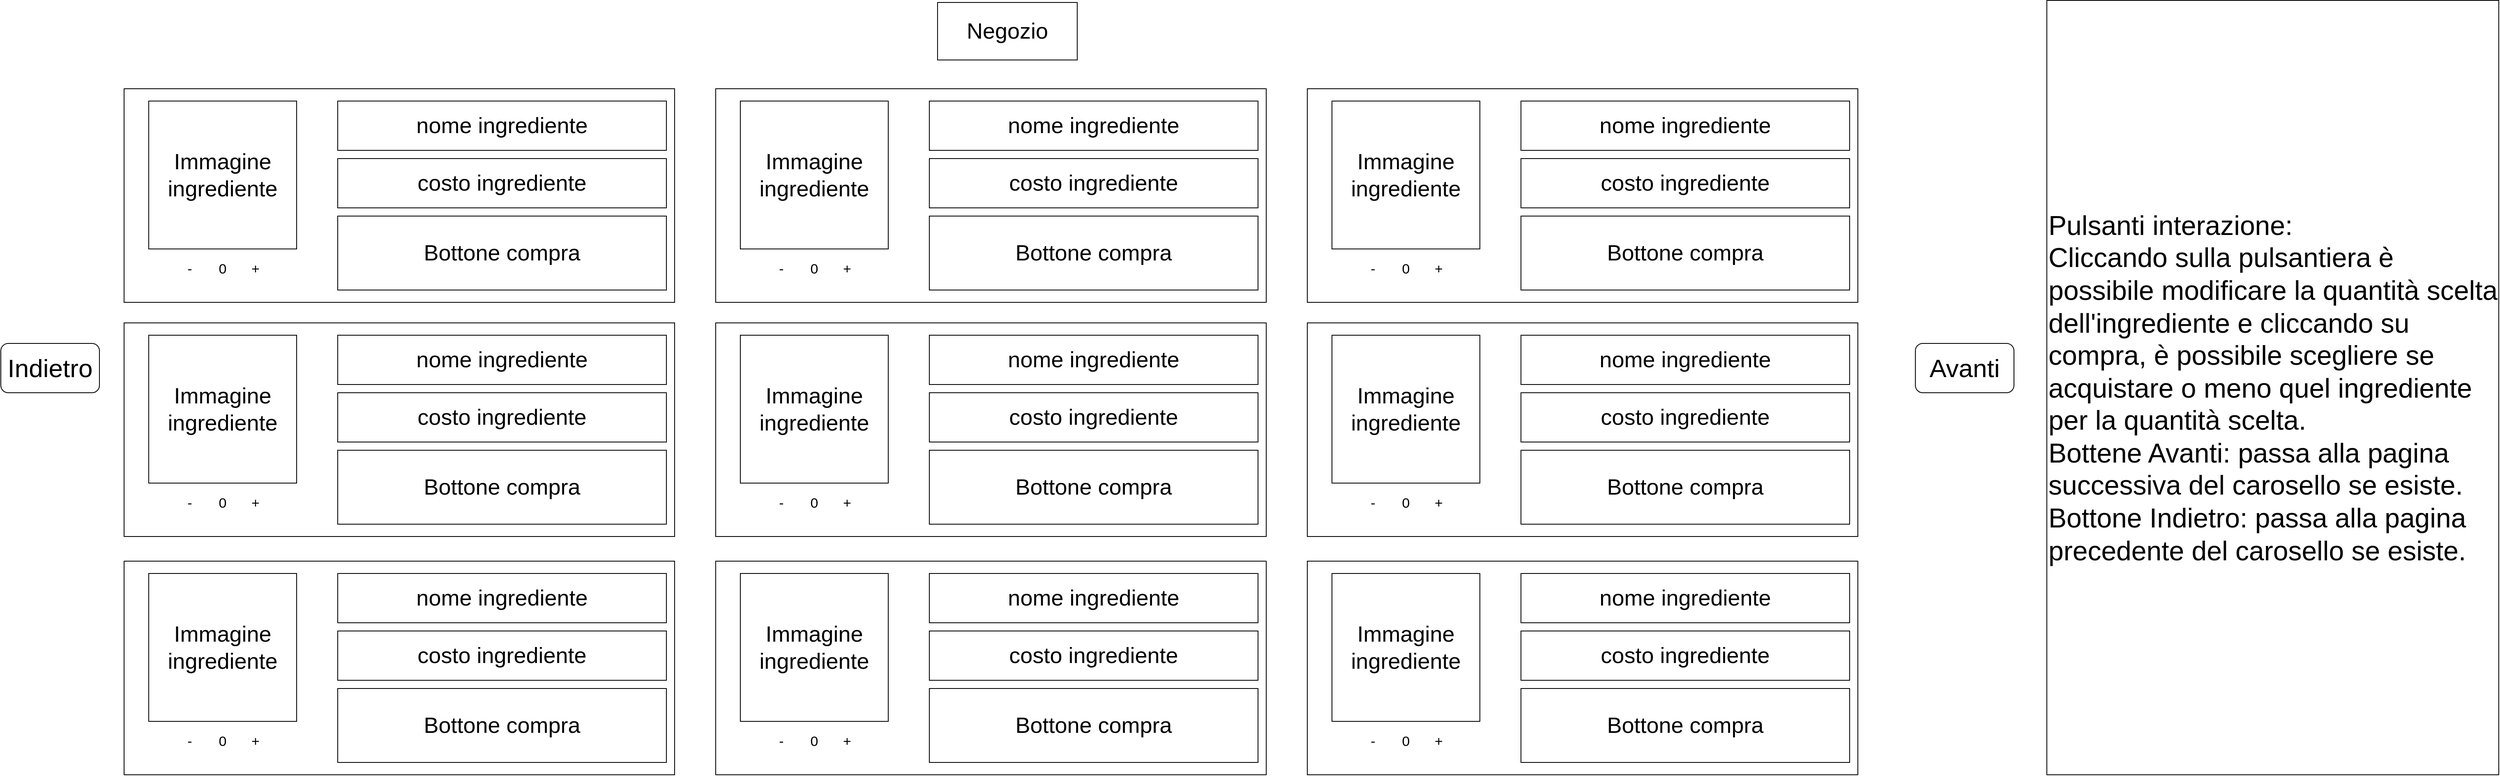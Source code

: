 <mxfile version="20.0.1" type="device"><diagram id="aA4I5rEJxAq8oSttPZhY" name="Page-1"><mxGraphModel dx="6538" dy="3064" grid="1" gridSize="10" guides="1" tooltips="1" connect="1" arrows="1" fold="1" page="1" pageScale="1" pageWidth="850" pageHeight="1100" math="0" shadow="0"><root><mxCell id="0"/><mxCell id="1" parent="0"/><mxCell id="Hg9CnbqYS3wwIlNU3SLc-2" value="Negozio" style="rounded=0;whiteSpace=wrap;html=1;fontSize=27;" parent="1" vertex="1"><mxGeometry x="400" y="130" width="170" height="70" as="geometry"/></mxCell><mxCell id="Hg9CnbqYS3wwIlNU3SLc-3" value="&lt;font style=&quot;font-size: 33px;&quot;&gt;Pulsanti interazione:&lt;br&gt;Cliccando sulla pulsantiera è possibile modificare la quantità scelta dell'ingrediente e cliccando su compra, è possibile scegliere se acquistare o meno quel ingrediente per la quantità scelta.&lt;br&gt;Bottene Avanti: passa alla pagina successiva del carosello se esiste.&lt;br&gt;Bottone Indietro: passa alla pagina precedente del carosello se esiste.&lt;br&gt;&lt;/font&gt;" style="rounded=0;whiteSpace=wrap;html=1;fontSize=27;align=left;" parent="1" vertex="1"><mxGeometry x="1750" y="127.5" width="550" height="942.5" as="geometry"/></mxCell><mxCell id="Hg9CnbqYS3wwIlNU3SLc-4" value="" style="whiteSpace=wrap;html=1;" parent="1" vertex="1"><mxGeometry x="-590" y="235" width="670" height="260" as="geometry"/></mxCell><mxCell id="Hg9CnbqYS3wwIlNU3SLc-6" value="costo ingrediente" style="rounded=0;whiteSpace=wrap;html=1;fontSize=27;" parent="1" vertex="1"><mxGeometry x="-330" y="320" width="400" height="60" as="geometry"/></mxCell><mxCell id="Hg9CnbqYS3wwIlNU3SLc-7" value="Bottone compra" style="rounded=0;whiteSpace=wrap;html=1;fontSize=27;" parent="1" vertex="1"><mxGeometry x="-330" y="390" width="400" height="90" as="geometry"/></mxCell><mxCell id="Hg9CnbqYS3wwIlNU3SLc-8" value="Immagine ingrediente" style="rounded=0;whiteSpace=wrap;html=1;fontSize=27;" parent="1" vertex="1"><mxGeometry x="-560" y="250" width="180" height="180" as="geometry"/></mxCell><mxCell id="Hg9CnbqYS3wwIlNU3SLc-9" value="nome ingrediente" style="rounded=0;whiteSpace=wrap;html=1;fontSize=27;" parent="1" vertex="1"><mxGeometry x="-330" y="250" width="400" height="60" as="geometry"/></mxCell><mxCell id="hRL1Z4_oeQ-nI1b88NKK-1" value="&lt;font style=&quot;font-size: 17px;&quot;&gt;0&lt;/font&gt;" style="text;html=1;strokeColor=none;fillColor=none;align=center;verticalAlign=middle;whiteSpace=wrap;rounded=0;" parent="1" vertex="1"><mxGeometry x="-500" y="440" width="60" height="30" as="geometry"/></mxCell><mxCell id="hRL1Z4_oeQ-nI1b88NKK-2" value="&lt;font style=&quot;font-size: 17px;&quot;&gt;+&lt;/font&gt;" style="text;html=1;strokeColor=none;fillColor=none;align=center;verticalAlign=middle;whiteSpace=wrap;rounded=0;" parent="1" vertex="1"><mxGeometry x="-460" y="440" width="60" height="30" as="geometry"/></mxCell><mxCell id="hRL1Z4_oeQ-nI1b88NKK-3" value="&lt;font style=&quot;font-size: 17px;&quot;&gt;-&lt;/font&gt;" style="text;html=1;strokeColor=none;fillColor=none;align=center;verticalAlign=middle;whiteSpace=wrap;rounded=0;" parent="1" vertex="1"><mxGeometry x="-540" y="440" width="60" height="30" as="geometry"/></mxCell><mxCell id="hRL1Z4_oeQ-nI1b88NKK-4" value="" style="whiteSpace=wrap;html=1;" parent="1" vertex="1"><mxGeometry x="-590" y="520" width="670" height="260" as="geometry"/></mxCell><mxCell id="hRL1Z4_oeQ-nI1b88NKK-5" value="costo ingrediente" style="rounded=0;whiteSpace=wrap;html=1;fontSize=27;" parent="1" vertex="1"><mxGeometry x="-330" y="605" width="400" height="60" as="geometry"/></mxCell><mxCell id="hRL1Z4_oeQ-nI1b88NKK-6" value="Bottone compra" style="rounded=0;whiteSpace=wrap;html=1;fontSize=27;" parent="1" vertex="1"><mxGeometry x="-330" y="675" width="400" height="90" as="geometry"/></mxCell><mxCell id="hRL1Z4_oeQ-nI1b88NKK-7" value="Immagine ingrediente" style="rounded=0;whiteSpace=wrap;html=1;fontSize=27;" parent="1" vertex="1"><mxGeometry x="-560" y="535" width="180" height="180" as="geometry"/></mxCell><mxCell id="hRL1Z4_oeQ-nI1b88NKK-8" value="nome ingrediente" style="rounded=0;whiteSpace=wrap;html=1;fontSize=27;" parent="1" vertex="1"><mxGeometry x="-330" y="535" width="400" height="60" as="geometry"/></mxCell><mxCell id="hRL1Z4_oeQ-nI1b88NKK-9" value="&lt;font style=&quot;font-size: 17px;&quot;&gt;0&lt;/font&gt;" style="text;html=1;strokeColor=none;fillColor=none;align=center;verticalAlign=middle;whiteSpace=wrap;rounded=0;" parent="1" vertex="1"><mxGeometry x="-500" y="725" width="60" height="30" as="geometry"/></mxCell><mxCell id="hRL1Z4_oeQ-nI1b88NKK-10" value="&lt;font style=&quot;font-size: 17px;&quot;&gt;+&lt;/font&gt;" style="text;html=1;strokeColor=none;fillColor=none;align=center;verticalAlign=middle;whiteSpace=wrap;rounded=0;" parent="1" vertex="1"><mxGeometry x="-460" y="725" width="60" height="30" as="geometry"/></mxCell><mxCell id="hRL1Z4_oeQ-nI1b88NKK-11" value="&lt;font style=&quot;font-size: 17px;&quot;&gt;-&lt;/font&gt;" style="text;html=1;strokeColor=none;fillColor=none;align=center;verticalAlign=middle;whiteSpace=wrap;rounded=0;" parent="1" vertex="1"><mxGeometry x="-540" y="725" width="60" height="30" as="geometry"/></mxCell><mxCell id="OKqNMYxqL_7pIeflUTwT-1" value="" style="whiteSpace=wrap;html=1;" vertex="1" parent="1"><mxGeometry x="-590" y="810" width="670" height="260" as="geometry"/></mxCell><mxCell id="OKqNMYxqL_7pIeflUTwT-2" value="costo ingrediente" style="rounded=0;whiteSpace=wrap;html=1;fontSize=27;" vertex="1" parent="1"><mxGeometry x="-330" y="895" width="400" height="60" as="geometry"/></mxCell><mxCell id="OKqNMYxqL_7pIeflUTwT-3" value="Bottone compra" style="rounded=0;whiteSpace=wrap;html=1;fontSize=27;" vertex="1" parent="1"><mxGeometry x="-330" y="965" width="400" height="90" as="geometry"/></mxCell><mxCell id="OKqNMYxqL_7pIeflUTwT-4" value="Immagine ingrediente" style="rounded=0;whiteSpace=wrap;html=1;fontSize=27;" vertex="1" parent="1"><mxGeometry x="-560" y="825" width="180" height="180" as="geometry"/></mxCell><mxCell id="OKqNMYxqL_7pIeflUTwT-5" value="nome ingrediente" style="rounded=0;whiteSpace=wrap;html=1;fontSize=27;" vertex="1" parent="1"><mxGeometry x="-330" y="825" width="400" height="60" as="geometry"/></mxCell><mxCell id="OKqNMYxqL_7pIeflUTwT-6" value="&lt;font style=&quot;font-size: 17px;&quot;&gt;0&lt;/font&gt;" style="text;html=1;strokeColor=none;fillColor=none;align=center;verticalAlign=middle;whiteSpace=wrap;rounded=0;" vertex="1" parent="1"><mxGeometry x="-500" y="1015" width="60" height="30" as="geometry"/></mxCell><mxCell id="OKqNMYxqL_7pIeflUTwT-7" value="&lt;font style=&quot;font-size: 17px;&quot;&gt;+&lt;/font&gt;" style="text;html=1;strokeColor=none;fillColor=none;align=center;verticalAlign=middle;whiteSpace=wrap;rounded=0;" vertex="1" parent="1"><mxGeometry x="-460" y="1015" width="60" height="30" as="geometry"/></mxCell><mxCell id="OKqNMYxqL_7pIeflUTwT-8" value="&lt;font style=&quot;font-size: 17px;&quot;&gt;-&lt;/font&gt;" style="text;html=1;strokeColor=none;fillColor=none;align=center;verticalAlign=middle;whiteSpace=wrap;rounded=0;" vertex="1" parent="1"><mxGeometry x="-540" y="1015" width="60" height="30" as="geometry"/></mxCell><mxCell id="OKqNMYxqL_7pIeflUTwT-17" value="" style="whiteSpace=wrap;html=1;" vertex="1" parent="1"><mxGeometry x="130" y="235" width="670" height="260" as="geometry"/></mxCell><mxCell id="OKqNMYxqL_7pIeflUTwT-18" value="costo ingrediente" style="rounded=0;whiteSpace=wrap;html=1;fontSize=27;" vertex="1" parent="1"><mxGeometry x="390" y="320" width="400" height="60" as="geometry"/></mxCell><mxCell id="OKqNMYxqL_7pIeflUTwT-19" value="Bottone compra" style="rounded=0;whiteSpace=wrap;html=1;fontSize=27;" vertex="1" parent="1"><mxGeometry x="390" y="390" width="400" height="90" as="geometry"/></mxCell><mxCell id="OKqNMYxqL_7pIeflUTwT-20" value="Immagine ingrediente" style="rounded=0;whiteSpace=wrap;html=1;fontSize=27;" vertex="1" parent="1"><mxGeometry x="160" y="250" width="180" height="180" as="geometry"/></mxCell><mxCell id="OKqNMYxqL_7pIeflUTwT-21" value="nome ingrediente" style="rounded=0;whiteSpace=wrap;html=1;fontSize=27;" vertex="1" parent="1"><mxGeometry x="390" y="250" width="400" height="60" as="geometry"/></mxCell><mxCell id="OKqNMYxqL_7pIeflUTwT-22" value="&lt;font style=&quot;font-size: 17px;&quot;&gt;0&lt;/font&gt;" style="text;html=1;strokeColor=none;fillColor=none;align=center;verticalAlign=middle;whiteSpace=wrap;rounded=0;" vertex="1" parent="1"><mxGeometry x="220" y="440" width="60" height="30" as="geometry"/></mxCell><mxCell id="OKqNMYxqL_7pIeflUTwT-23" value="&lt;font style=&quot;font-size: 17px;&quot;&gt;+&lt;/font&gt;" style="text;html=1;strokeColor=none;fillColor=none;align=center;verticalAlign=middle;whiteSpace=wrap;rounded=0;" vertex="1" parent="1"><mxGeometry x="260" y="440" width="60" height="30" as="geometry"/></mxCell><mxCell id="OKqNMYxqL_7pIeflUTwT-24" value="&lt;font style=&quot;font-size: 17px;&quot;&gt;-&lt;/font&gt;" style="text;html=1;strokeColor=none;fillColor=none;align=center;verticalAlign=middle;whiteSpace=wrap;rounded=0;" vertex="1" parent="1"><mxGeometry x="180" y="440" width="60" height="30" as="geometry"/></mxCell><mxCell id="OKqNMYxqL_7pIeflUTwT-25" value="" style="whiteSpace=wrap;html=1;" vertex="1" parent="1"><mxGeometry x="130" y="520" width="670" height="260" as="geometry"/></mxCell><mxCell id="OKqNMYxqL_7pIeflUTwT-26" value="costo ingrediente" style="rounded=0;whiteSpace=wrap;html=1;fontSize=27;" vertex="1" parent="1"><mxGeometry x="390" y="605" width="400" height="60" as="geometry"/></mxCell><mxCell id="OKqNMYxqL_7pIeflUTwT-27" value="Bottone compra" style="rounded=0;whiteSpace=wrap;html=1;fontSize=27;" vertex="1" parent="1"><mxGeometry x="390" y="675" width="400" height="90" as="geometry"/></mxCell><mxCell id="OKqNMYxqL_7pIeflUTwT-28" value="Immagine ingrediente" style="rounded=0;whiteSpace=wrap;html=1;fontSize=27;" vertex="1" parent="1"><mxGeometry x="160" y="535" width="180" height="180" as="geometry"/></mxCell><mxCell id="OKqNMYxqL_7pIeflUTwT-29" value="nome ingrediente" style="rounded=0;whiteSpace=wrap;html=1;fontSize=27;" vertex="1" parent="1"><mxGeometry x="390" y="535" width="400" height="60" as="geometry"/></mxCell><mxCell id="OKqNMYxqL_7pIeflUTwT-30" value="&lt;font style=&quot;font-size: 17px;&quot;&gt;0&lt;/font&gt;" style="text;html=1;strokeColor=none;fillColor=none;align=center;verticalAlign=middle;whiteSpace=wrap;rounded=0;" vertex="1" parent="1"><mxGeometry x="220" y="725" width="60" height="30" as="geometry"/></mxCell><mxCell id="OKqNMYxqL_7pIeflUTwT-31" value="&lt;font style=&quot;font-size: 17px;&quot;&gt;+&lt;/font&gt;" style="text;html=1;strokeColor=none;fillColor=none;align=center;verticalAlign=middle;whiteSpace=wrap;rounded=0;" vertex="1" parent="1"><mxGeometry x="260" y="725" width="60" height="30" as="geometry"/></mxCell><mxCell id="OKqNMYxqL_7pIeflUTwT-32" value="&lt;font style=&quot;font-size: 17px;&quot;&gt;-&lt;/font&gt;" style="text;html=1;strokeColor=none;fillColor=none;align=center;verticalAlign=middle;whiteSpace=wrap;rounded=0;" vertex="1" parent="1"><mxGeometry x="180" y="725" width="60" height="30" as="geometry"/></mxCell><mxCell id="OKqNMYxqL_7pIeflUTwT-33" value="" style="whiteSpace=wrap;html=1;" vertex="1" parent="1"><mxGeometry x="130" y="810" width="670" height="260" as="geometry"/></mxCell><mxCell id="OKqNMYxqL_7pIeflUTwT-34" value="costo ingrediente" style="rounded=0;whiteSpace=wrap;html=1;fontSize=27;" vertex="1" parent="1"><mxGeometry x="390" y="895" width="400" height="60" as="geometry"/></mxCell><mxCell id="OKqNMYxqL_7pIeflUTwT-35" value="Bottone compra" style="rounded=0;whiteSpace=wrap;html=1;fontSize=27;" vertex="1" parent="1"><mxGeometry x="390" y="965" width="400" height="90" as="geometry"/></mxCell><mxCell id="OKqNMYxqL_7pIeflUTwT-36" value="Immagine ingrediente" style="rounded=0;whiteSpace=wrap;html=1;fontSize=27;" vertex="1" parent="1"><mxGeometry x="160" y="825" width="180" height="180" as="geometry"/></mxCell><mxCell id="OKqNMYxqL_7pIeflUTwT-37" value="nome ingrediente" style="rounded=0;whiteSpace=wrap;html=1;fontSize=27;" vertex="1" parent="1"><mxGeometry x="390" y="825" width="400" height="60" as="geometry"/></mxCell><mxCell id="OKqNMYxqL_7pIeflUTwT-38" value="&lt;font style=&quot;font-size: 17px;&quot;&gt;0&lt;/font&gt;" style="text;html=1;strokeColor=none;fillColor=none;align=center;verticalAlign=middle;whiteSpace=wrap;rounded=0;" vertex="1" parent="1"><mxGeometry x="220" y="1015" width="60" height="30" as="geometry"/></mxCell><mxCell id="OKqNMYxqL_7pIeflUTwT-39" value="&lt;font style=&quot;font-size: 17px;&quot;&gt;+&lt;/font&gt;" style="text;html=1;strokeColor=none;fillColor=none;align=center;verticalAlign=middle;whiteSpace=wrap;rounded=0;" vertex="1" parent="1"><mxGeometry x="260" y="1015" width="60" height="30" as="geometry"/></mxCell><mxCell id="OKqNMYxqL_7pIeflUTwT-40" value="&lt;font style=&quot;font-size: 17px;&quot;&gt;-&lt;/font&gt;" style="text;html=1;strokeColor=none;fillColor=none;align=center;verticalAlign=middle;whiteSpace=wrap;rounded=0;" vertex="1" parent="1"><mxGeometry x="180" y="1015" width="60" height="30" as="geometry"/></mxCell><mxCell id="OKqNMYxqL_7pIeflUTwT-41" value="" style="whiteSpace=wrap;html=1;" vertex="1" parent="1"><mxGeometry x="850" y="235" width="670" height="260" as="geometry"/></mxCell><mxCell id="OKqNMYxqL_7pIeflUTwT-42" value="costo ingrediente" style="rounded=0;whiteSpace=wrap;html=1;fontSize=27;" vertex="1" parent="1"><mxGeometry x="1110" y="320" width="400" height="60" as="geometry"/></mxCell><mxCell id="OKqNMYxqL_7pIeflUTwT-43" value="Bottone compra" style="rounded=0;whiteSpace=wrap;html=1;fontSize=27;" vertex="1" parent="1"><mxGeometry x="1110" y="390" width="400" height="90" as="geometry"/></mxCell><mxCell id="OKqNMYxqL_7pIeflUTwT-44" value="Immagine ingrediente" style="rounded=0;whiteSpace=wrap;html=1;fontSize=27;" vertex="1" parent="1"><mxGeometry x="880" y="250" width="180" height="180" as="geometry"/></mxCell><mxCell id="OKqNMYxqL_7pIeflUTwT-45" value="nome ingrediente" style="rounded=0;whiteSpace=wrap;html=1;fontSize=27;" vertex="1" parent="1"><mxGeometry x="1110" y="250" width="400" height="60" as="geometry"/></mxCell><mxCell id="OKqNMYxqL_7pIeflUTwT-46" value="&lt;font style=&quot;font-size: 17px;&quot;&gt;0&lt;/font&gt;" style="text;html=1;strokeColor=none;fillColor=none;align=center;verticalAlign=middle;whiteSpace=wrap;rounded=0;" vertex="1" parent="1"><mxGeometry x="940" y="440" width="60" height="30" as="geometry"/></mxCell><mxCell id="OKqNMYxqL_7pIeflUTwT-47" value="&lt;font style=&quot;font-size: 17px;&quot;&gt;+&lt;/font&gt;" style="text;html=1;strokeColor=none;fillColor=none;align=center;verticalAlign=middle;whiteSpace=wrap;rounded=0;" vertex="1" parent="1"><mxGeometry x="980" y="440" width="60" height="30" as="geometry"/></mxCell><mxCell id="OKqNMYxqL_7pIeflUTwT-48" value="&lt;font style=&quot;font-size: 17px;&quot;&gt;-&lt;/font&gt;" style="text;html=1;strokeColor=none;fillColor=none;align=center;verticalAlign=middle;whiteSpace=wrap;rounded=0;" vertex="1" parent="1"><mxGeometry x="900" y="440" width="60" height="30" as="geometry"/></mxCell><mxCell id="OKqNMYxqL_7pIeflUTwT-49" value="" style="whiteSpace=wrap;html=1;" vertex="1" parent="1"><mxGeometry x="850" y="520" width="670" height="260" as="geometry"/></mxCell><mxCell id="OKqNMYxqL_7pIeflUTwT-50" value="costo ingrediente" style="rounded=0;whiteSpace=wrap;html=1;fontSize=27;" vertex="1" parent="1"><mxGeometry x="1110" y="605" width="400" height="60" as="geometry"/></mxCell><mxCell id="OKqNMYxqL_7pIeflUTwT-51" value="Bottone compra" style="rounded=0;whiteSpace=wrap;html=1;fontSize=27;" vertex="1" parent="1"><mxGeometry x="1110" y="675" width="400" height="90" as="geometry"/></mxCell><mxCell id="OKqNMYxqL_7pIeflUTwT-52" value="Immagine ingrediente" style="rounded=0;whiteSpace=wrap;html=1;fontSize=27;" vertex="1" parent="1"><mxGeometry x="880" y="535" width="180" height="180" as="geometry"/></mxCell><mxCell id="OKqNMYxqL_7pIeflUTwT-53" value="nome ingrediente" style="rounded=0;whiteSpace=wrap;html=1;fontSize=27;" vertex="1" parent="1"><mxGeometry x="1110" y="535" width="400" height="60" as="geometry"/></mxCell><mxCell id="OKqNMYxqL_7pIeflUTwT-54" value="&lt;font style=&quot;font-size: 17px;&quot;&gt;0&lt;/font&gt;" style="text;html=1;strokeColor=none;fillColor=none;align=center;verticalAlign=middle;whiteSpace=wrap;rounded=0;" vertex="1" parent="1"><mxGeometry x="940" y="725" width="60" height="30" as="geometry"/></mxCell><mxCell id="OKqNMYxqL_7pIeflUTwT-55" value="&lt;font style=&quot;font-size: 17px;&quot;&gt;+&lt;/font&gt;" style="text;html=1;strokeColor=none;fillColor=none;align=center;verticalAlign=middle;whiteSpace=wrap;rounded=0;" vertex="1" parent="1"><mxGeometry x="980" y="725" width="60" height="30" as="geometry"/></mxCell><mxCell id="OKqNMYxqL_7pIeflUTwT-56" value="&lt;font style=&quot;font-size: 17px;&quot;&gt;-&lt;/font&gt;" style="text;html=1;strokeColor=none;fillColor=none;align=center;verticalAlign=middle;whiteSpace=wrap;rounded=0;" vertex="1" parent="1"><mxGeometry x="900" y="725" width="60" height="30" as="geometry"/></mxCell><mxCell id="OKqNMYxqL_7pIeflUTwT-57" value="" style="whiteSpace=wrap;html=1;" vertex="1" parent="1"><mxGeometry x="850" y="810" width="670" height="260" as="geometry"/></mxCell><mxCell id="OKqNMYxqL_7pIeflUTwT-58" value="costo ingrediente" style="rounded=0;whiteSpace=wrap;html=1;fontSize=27;" vertex="1" parent="1"><mxGeometry x="1110" y="895" width="400" height="60" as="geometry"/></mxCell><mxCell id="OKqNMYxqL_7pIeflUTwT-59" value="Bottone compra" style="rounded=0;whiteSpace=wrap;html=1;fontSize=27;" vertex="1" parent="1"><mxGeometry x="1110" y="965" width="400" height="90" as="geometry"/></mxCell><mxCell id="OKqNMYxqL_7pIeflUTwT-60" value="Immagine ingrediente" style="rounded=0;whiteSpace=wrap;html=1;fontSize=27;" vertex="1" parent="1"><mxGeometry x="880" y="825" width="180" height="180" as="geometry"/></mxCell><mxCell id="OKqNMYxqL_7pIeflUTwT-61" value="nome ingrediente" style="rounded=0;whiteSpace=wrap;html=1;fontSize=27;" vertex="1" parent="1"><mxGeometry x="1110" y="825" width="400" height="60" as="geometry"/></mxCell><mxCell id="OKqNMYxqL_7pIeflUTwT-62" value="&lt;font style=&quot;font-size: 17px;&quot;&gt;0&lt;/font&gt;" style="text;html=1;strokeColor=none;fillColor=none;align=center;verticalAlign=middle;whiteSpace=wrap;rounded=0;" vertex="1" parent="1"><mxGeometry x="940" y="1015" width="60" height="30" as="geometry"/></mxCell><mxCell id="OKqNMYxqL_7pIeflUTwT-63" value="&lt;font style=&quot;font-size: 17px;&quot;&gt;+&lt;/font&gt;" style="text;html=1;strokeColor=none;fillColor=none;align=center;verticalAlign=middle;whiteSpace=wrap;rounded=0;" vertex="1" parent="1"><mxGeometry x="980" y="1015" width="60" height="30" as="geometry"/></mxCell><mxCell id="OKqNMYxqL_7pIeflUTwT-64" value="&lt;font style=&quot;font-size: 17px;&quot;&gt;-&lt;/font&gt;" style="text;html=1;strokeColor=none;fillColor=none;align=center;verticalAlign=middle;whiteSpace=wrap;rounded=0;" vertex="1" parent="1"><mxGeometry x="900" y="1015" width="60" height="30" as="geometry"/></mxCell><mxCell id="OKqNMYxqL_7pIeflUTwT-65" value="&lt;font style=&quot;font-size: 31px;&quot;&gt;Avanti&lt;/font&gt;" style="rounded=1;whiteSpace=wrap;html=1;" vertex="1" parent="1"><mxGeometry x="1590" y="545" width="120" height="60" as="geometry"/></mxCell><mxCell id="OKqNMYxqL_7pIeflUTwT-66" value="&lt;font style=&quot;font-size: 31px;&quot;&gt;Indietro&lt;/font&gt;" style="rounded=1;whiteSpace=wrap;html=1;" vertex="1" parent="1"><mxGeometry x="-740" y="545" width="120" height="60" as="geometry"/></mxCell></root></mxGraphModel></diagram></mxfile>